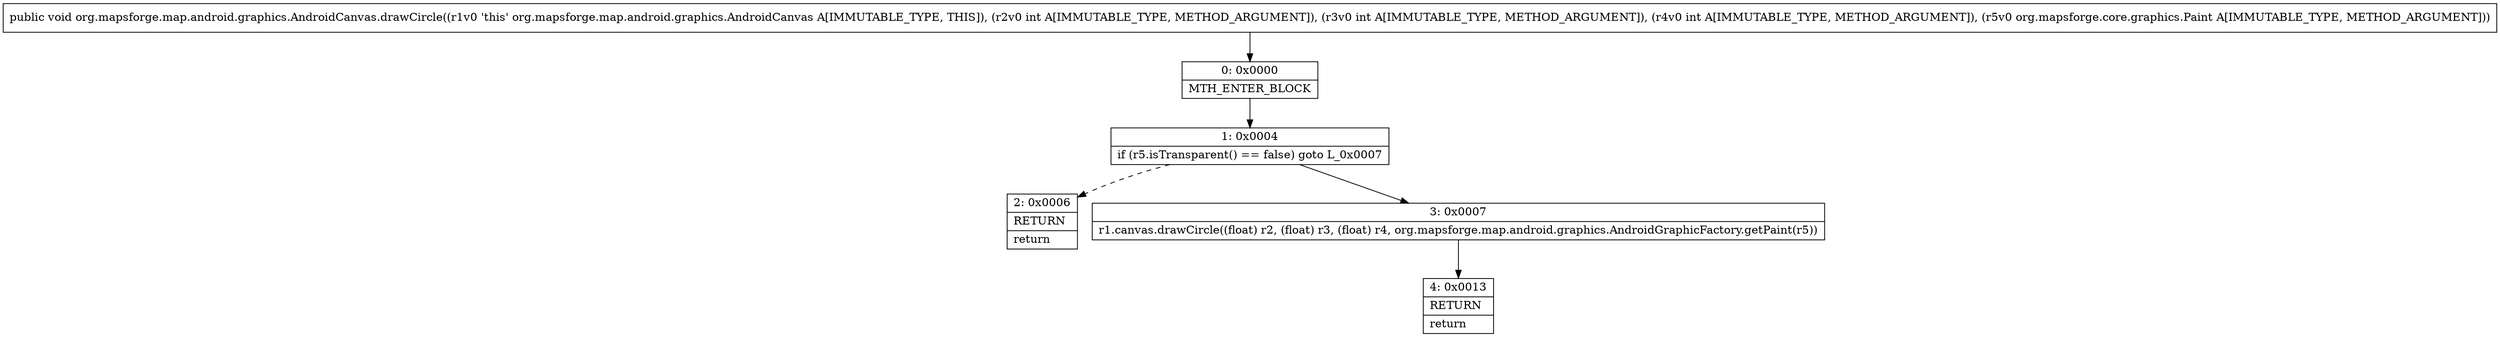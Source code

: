 digraph "CFG fororg.mapsforge.map.android.graphics.AndroidCanvas.drawCircle(IIILorg\/mapsforge\/core\/graphics\/Paint;)V" {
Node_0 [shape=record,label="{0\:\ 0x0000|MTH_ENTER_BLOCK\l}"];
Node_1 [shape=record,label="{1\:\ 0x0004|if (r5.isTransparent() == false) goto L_0x0007\l}"];
Node_2 [shape=record,label="{2\:\ 0x0006|RETURN\l|return\l}"];
Node_3 [shape=record,label="{3\:\ 0x0007|r1.canvas.drawCircle((float) r2, (float) r3, (float) r4, org.mapsforge.map.android.graphics.AndroidGraphicFactory.getPaint(r5))\l}"];
Node_4 [shape=record,label="{4\:\ 0x0013|RETURN\l|return\l}"];
MethodNode[shape=record,label="{public void org.mapsforge.map.android.graphics.AndroidCanvas.drawCircle((r1v0 'this' org.mapsforge.map.android.graphics.AndroidCanvas A[IMMUTABLE_TYPE, THIS]), (r2v0 int A[IMMUTABLE_TYPE, METHOD_ARGUMENT]), (r3v0 int A[IMMUTABLE_TYPE, METHOD_ARGUMENT]), (r4v0 int A[IMMUTABLE_TYPE, METHOD_ARGUMENT]), (r5v0 org.mapsforge.core.graphics.Paint A[IMMUTABLE_TYPE, METHOD_ARGUMENT])) }"];
MethodNode -> Node_0;
Node_0 -> Node_1;
Node_1 -> Node_2[style=dashed];
Node_1 -> Node_3;
Node_3 -> Node_4;
}

